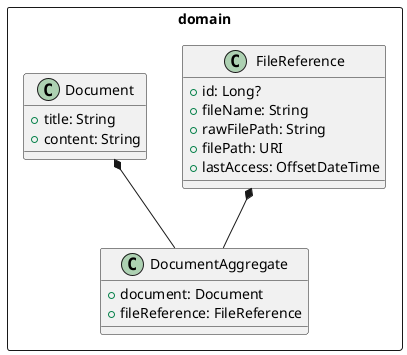 @startuml
package domain <<Rectangle>> {
    class FileReference {
        + id: Long?
        + fileName: String
        + rawFilePath: String
        + filePath: URI
        + lastAccess: OffsetDateTime
    }

    class Document {
        + title: String
        + content: String
    }

    class DocumentAggregate {
        + document: Document
        + fileReference: FileReference
    }
    FileReference *-- DocumentAggregate
    Document *-- DocumentAggregate
}

@enduml